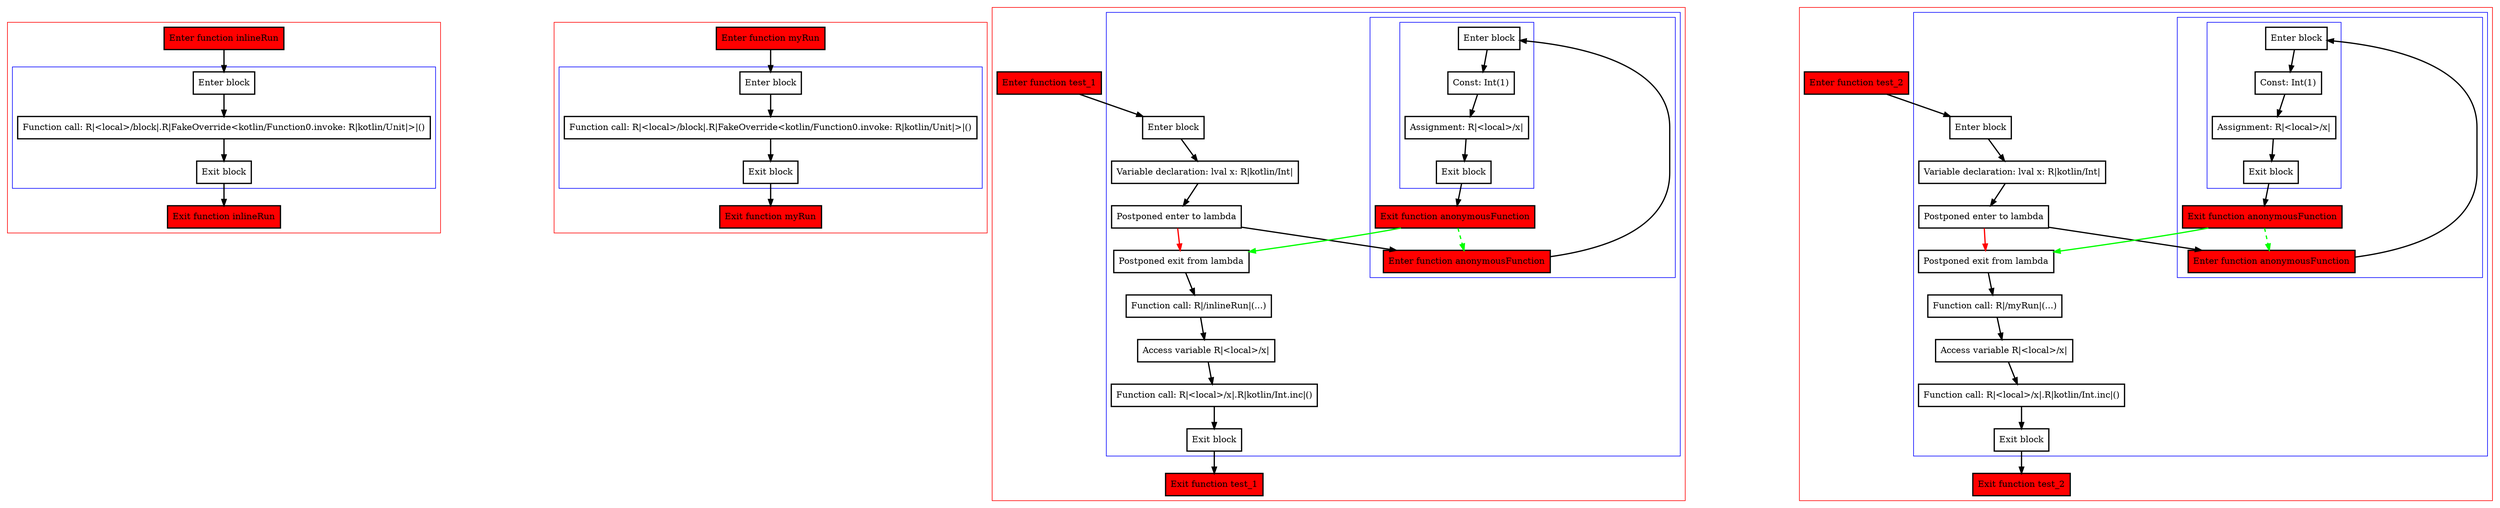 digraph atLeastOnce_kt {
    graph [nodesep=3]
    node [shape=box penwidth=2]
    edge [penwidth=2]

    subgraph cluster_0 {
        color=red
        0 [label="Enter function inlineRun" style="filled" fillcolor=red];
        subgraph cluster_1 {
            color=blue
            2 [label="Enter block"];
            3 [label="Function call: R|<local>/block|.R|FakeOverride<kotlin/Function0.invoke: R|kotlin/Unit|>|()"];
            4 [label="Exit block"];
        }
        1 [label="Exit function inlineRun" style="filled" fillcolor=red];
    }
    0 -> {2};
    2 -> {3};
    3 -> {4};
    4 -> {1};

    subgraph cluster_2 {
        color=red
        5 [label="Enter function myRun" style="filled" fillcolor=red];
        subgraph cluster_3 {
            color=blue
            7 [label="Enter block"];
            8 [label="Function call: R|<local>/block|.R|FakeOverride<kotlin/Function0.invoke: R|kotlin/Unit|>|()"];
            9 [label="Exit block"];
        }
        6 [label="Exit function myRun" style="filled" fillcolor=red];
    }
    5 -> {7};
    7 -> {8};
    8 -> {9};
    9 -> {6};

    subgraph cluster_4 {
        color=red
        10 [label="Enter function test_1" style="filled" fillcolor=red];
        subgraph cluster_5 {
            color=blue
            12 [label="Enter block"];
            13 [label="Variable declaration: lval x: R|kotlin/Int|"];
            14 [label="Postponed enter to lambda"];
            subgraph cluster_6 {
                color=blue
                20 [label="Enter function anonymousFunction" style="filled" fillcolor=red];
                subgraph cluster_7 {
                    color=blue
                    22 [label="Enter block"];
                    23 [label="Const: Int(1)"];
                    24 [label="Assignment: R|<local>/x|"];
                    25 [label="Exit block"];
                }
                21 [label="Exit function anonymousFunction" style="filled" fillcolor=red];
            }
            15 [label="Postponed exit from lambda"];
            16 [label="Function call: R|/inlineRun|(...)"];
            17 [label="Access variable R|<local>/x|"];
            18 [label="Function call: R|<local>/x|.R|kotlin/Int.inc|()"];
            19 [label="Exit block"];
        }
        11 [label="Exit function test_1" style="filled" fillcolor=red];
    }
    10 -> {12};
    12 -> {13};
    13 -> {14};
    14 -> {20};
    14 -> {15} [color=red];
    15 -> {16};
    16 -> {17};
    17 -> {18};
    18 -> {19};
    19 -> {11};
    20 -> {22};
    21 -> {15} [color=green];
    21 -> {20} [color=green style=dashed];
    22 -> {23};
    23 -> {24};
    24 -> {25};
    25 -> {21};

    subgraph cluster_8 {
        color=red
        26 [label="Enter function test_2" style="filled" fillcolor=red];
        subgraph cluster_9 {
            color=blue
            28 [label="Enter block"];
            29 [label="Variable declaration: lval x: R|kotlin/Int|"];
            30 [label="Postponed enter to lambda"];
            subgraph cluster_10 {
                color=blue
                36 [label="Enter function anonymousFunction" style="filled" fillcolor=red];
                subgraph cluster_11 {
                    color=blue
                    38 [label="Enter block"];
                    39 [label="Const: Int(1)"];
                    40 [label="Assignment: R|<local>/x|"];
                    41 [label="Exit block"];
                }
                37 [label="Exit function anonymousFunction" style="filled" fillcolor=red];
            }
            31 [label="Postponed exit from lambda"];
            32 [label="Function call: R|/myRun|(...)"];
            33 [label="Access variable R|<local>/x|"];
            34 [label="Function call: R|<local>/x|.R|kotlin/Int.inc|()"];
            35 [label="Exit block"];
        }
        27 [label="Exit function test_2" style="filled" fillcolor=red];
    }
    26 -> {28};
    28 -> {29};
    29 -> {30};
    30 -> {36};
    30 -> {31} [color=red];
    31 -> {32};
    32 -> {33};
    33 -> {34};
    34 -> {35};
    35 -> {27};
    36 -> {38};
    37 -> {31} [color=green];
    37 -> {36} [color=green style=dashed];
    38 -> {39};
    39 -> {40};
    40 -> {41};
    41 -> {37};

}
